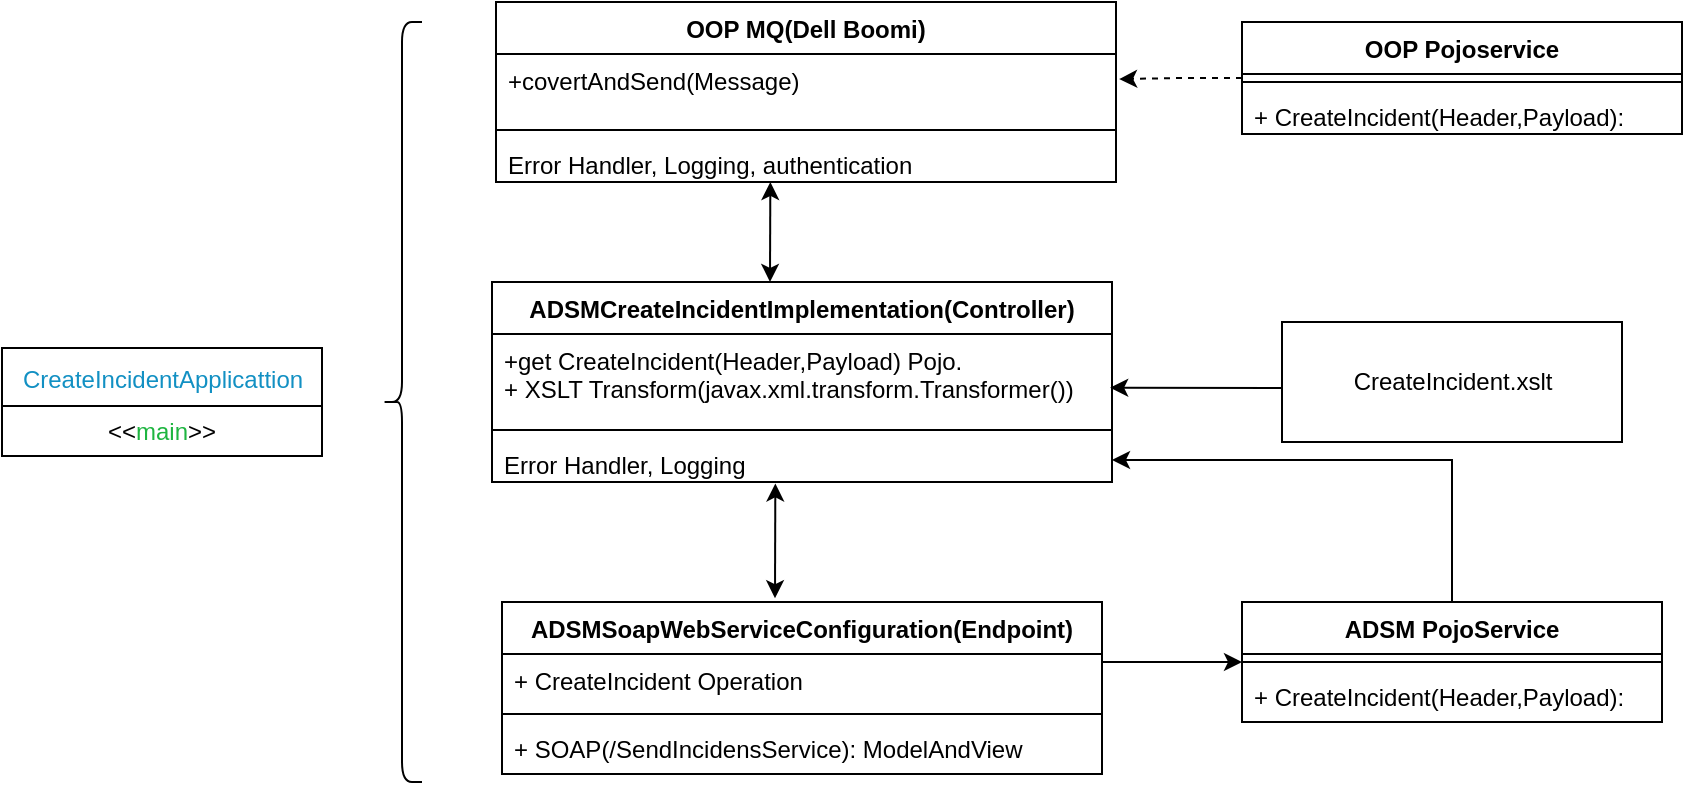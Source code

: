 <mxfile version="14.6.9" type="device"><diagram id="AI4RG33stIt3J5VLTC7x" name="Page-1"><mxGraphModel dx="1422" dy="664" grid="1" gridSize="10" guides="1" tooltips="1" connect="1" arrows="1" fold="1" page="1" pageScale="1" pageWidth="1169" pageHeight="827" math="0" shadow="0"><root><mxCell id="0"/><mxCell id="1" parent="0"/><mxCell id="O7_Fc92gR8fj-Hz3lfWg-1" value="&lt;p class=&quot;p1&quot; style=&quot;margin: 0px ; font-weight: 400 ; font-stretch: normal ; line-height: normal ; color: rgb(18 , 144 , 195)&quot;&gt;CreateIncidentApplicattion&lt;/p&gt;" style="swimlane;fontStyle=1;align=center;verticalAlign=middle;childLayout=stackLayout;horizontal=1;startSize=29;horizontalStack=0;resizeParent=1;resizeParentMax=0;resizeLast=0;collapsible=0;marginBottom=0;html=1;" parent="1" vertex="1"><mxGeometry x="200" y="243" width="160" height="54" as="geometry"/></mxCell><mxCell id="O7_Fc92gR8fj-Hz3lfWg-2" value="&amp;lt;&amp;lt;&lt;span style=&quot;color: rgb(30 , 181 , 64)&quot;&gt;main&lt;/span&gt;&lt;span&gt;&amp;gt;&amp;gt;&lt;/span&gt;" style="text;html=1;strokeColor=none;fillColor=none;align=center;verticalAlign=middle;spacingLeft=4;spacingRight=4;overflow=hidden;rotatable=0;points=[[0,0.5],[1,0.5]];portConstraint=eastwest;" parent="O7_Fc92gR8fj-Hz3lfWg-1" vertex="1"><mxGeometry y="29" width="160" height="25" as="geometry"/></mxCell><mxCell id="O7_Fc92gR8fj-Hz3lfWg-6" value="ADSMSoapWebServiceConfiguration(Endpoint)" style="swimlane;fontStyle=1;align=center;verticalAlign=top;childLayout=stackLayout;horizontal=1;startSize=26;horizontalStack=0;resizeParent=1;resizeParentMax=0;resizeLast=0;collapsible=1;marginBottom=0;" parent="1" vertex="1"><mxGeometry x="450" y="370" width="300" height="86" as="geometry"/></mxCell><mxCell id="O7_Fc92gR8fj-Hz3lfWg-7" value="+ CreateIncident Operation" style="text;strokeColor=none;fillColor=none;align=left;verticalAlign=top;spacingLeft=4;spacingRight=4;overflow=hidden;rotatable=0;points=[[0,0.5],[1,0.5]];portConstraint=eastwest;" parent="O7_Fc92gR8fj-Hz3lfWg-6" vertex="1"><mxGeometry y="26" width="300" height="26" as="geometry"/></mxCell><mxCell id="O7_Fc92gR8fj-Hz3lfWg-8" value="" style="line;strokeWidth=1;fillColor=none;align=left;verticalAlign=middle;spacingTop=-1;spacingLeft=3;spacingRight=3;rotatable=0;labelPosition=right;points=[];portConstraint=eastwest;" parent="O7_Fc92gR8fj-Hz3lfWg-6" vertex="1"><mxGeometry y="52" width="300" height="8" as="geometry"/></mxCell><mxCell id="O7_Fc92gR8fj-Hz3lfWg-9" value="+ SOAP(/SendIncidensService): ModelAndView" style="text;strokeColor=none;fillColor=none;align=left;verticalAlign=top;spacingLeft=4;spacingRight=4;overflow=hidden;rotatable=0;points=[[0,0.5],[1,0.5]];portConstraint=eastwest;" parent="O7_Fc92gR8fj-Hz3lfWg-6" vertex="1"><mxGeometry y="60" width="300" height="26" as="geometry"/></mxCell><mxCell id="wbIUJf_jvNuxb9dbOdmm-20" style="edgeStyle=orthogonalEdgeStyle;rounded=0;orthogonalLoop=1;jettySize=auto;html=1;exitX=0.5;exitY=0;exitDx=0;exitDy=0;entryX=1;entryY=0.5;entryDx=0;entryDy=0;" edge="1" parent="1" source="O7_Fc92gR8fj-Hz3lfWg-14" target="wbIUJf_jvNuxb9dbOdmm-4"><mxGeometry relative="1" as="geometry"/></mxCell><mxCell id="O7_Fc92gR8fj-Hz3lfWg-14" value="ADSM PojoService" style="swimlane;fontStyle=1;align=center;verticalAlign=top;childLayout=stackLayout;horizontal=1;startSize=26;horizontalStack=0;resizeParent=1;resizeParentMax=0;resizeLast=0;collapsible=1;marginBottom=0;" parent="1" vertex="1"><mxGeometry x="820" y="370" width="210" height="60" as="geometry"/></mxCell><mxCell id="O7_Fc92gR8fj-Hz3lfWg-16" value="" style="line;strokeWidth=1;fillColor=none;align=left;verticalAlign=middle;spacingTop=-1;spacingLeft=3;spacingRight=3;rotatable=0;labelPosition=right;points=[];portConstraint=eastwest;" parent="O7_Fc92gR8fj-Hz3lfWg-14" vertex="1"><mxGeometry y="26" width="210" height="8" as="geometry"/></mxCell><mxCell id="O7_Fc92gR8fj-Hz3lfWg-17" value="+ CreateIncident(Header,Payload):" style="text;strokeColor=none;fillColor=none;align=left;verticalAlign=top;spacingLeft=4;spacingRight=4;overflow=hidden;rotatable=0;points=[[0,0.5],[1,0.5]];portConstraint=eastwest;" parent="O7_Fc92gR8fj-Hz3lfWg-14" vertex="1"><mxGeometry y="34" width="210" height="26" as="geometry"/></mxCell><mxCell id="O7_Fc92gR8fj-Hz3lfWg-35" value="" style="shape=curlyBracket;whiteSpace=wrap;html=1;rounded=1;" parent="1" vertex="1"><mxGeometry x="390" y="80" width="20" height="380" as="geometry"/></mxCell><mxCell id="O7_Fc92gR8fj-Hz3lfWg-36" value="CreateIncident.xslt" style="html=1;" parent="1" vertex="1"><mxGeometry x="840" y="230" width="170" height="60" as="geometry"/></mxCell><mxCell id="wbIUJf_jvNuxb9dbOdmm-1" value="ADSMCreateIncidentImplementation(Controller)" style="swimlane;fontStyle=1;align=center;verticalAlign=top;childLayout=stackLayout;horizontal=1;startSize=26;horizontalStack=0;resizeParent=1;resizeParentMax=0;resizeLast=0;collapsible=1;marginBottom=0;" vertex="1" parent="1"><mxGeometry x="445" y="210" width="310" height="100" as="geometry"/></mxCell><mxCell id="wbIUJf_jvNuxb9dbOdmm-2" value="+get CreateIncident(Header,Payload) Pojo.&#10;+ XSLT Transform(javax.xml.transform.Transformer())" style="text;strokeColor=none;fillColor=none;align=left;verticalAlign=top;spacingLeft=4;spacingRight=4;overflow=hidden;rotatable=0;points=[[0,0.5],[1,0.5]];portConstraint=eastwest;" vertex="1" parent="wbIUJf_jvNuxb9dbOdmm-1"><mxGeometry y="26" width="310" height="44" as="geometry"/></mxCell><mxCell id="wbIUJf_jvNuxb9dbOdmm-3" value="" style="line;strokeWidth=1;fillColor=none;align=left;verticalAlign=middle;spacingTop=-1;spacingLeft=3;spacingRight=3;rotatable=0;labelPosition=right;points=[];portConstraint=eastwest;" vertex="1" parent="wbIUJf_jvNuxb9dbOdmm-1"><mxGeometry y="70" width="310" height="8" as="geometry"/></mxCell><mxCell id="wbIUJf_jvNuxb9dbOdmm-4" value="Error Handler, Logging" style="text;strokeColor=none;fillColor=none;align=left;verticalAlign=top;spacingLeft=4;spacingRight=4;overflow=hidden;rotatable=0;points=[[0,0.5],[1,0.5]];portConstraint=eastwest;" vertex="1" parent="wbIUJf_jvNuxb9dbOdmm-1"><mxGeometry y="78" width="310" height="22" as="geometry"/></mxCell><mxCell id="wbIUJf_jvNuxb9dbOdmm-6" value="OOP MQ(Dell Boomi)" style="swimlane;fontStyle=1;align=center;verticalAlign=top;childLayout=stackLayout;horizontal=1;startSize=26;horizontalStack=0;resizeParent=1;resizeParentMax=0;resizeLast=0;collapsible=1;marginBottom=0;" vertex="1" parent="1"><mxGeometry x="447" y="70" width="310" height="90" as="geometry"/></mxCell><mxCell id="wbIUJf_jvNuxb9dbOdmm-7" value="+covertAndSend(Message)" style="text;strokeColor=none;fillColor=none;align=left;verticalAlign=top;spacingLeft=4;spacingRight=4;overflow=hidden;rotatable=0;points=[[0,0.5],[1,0.5]];portConstraint=eastwest;" vertex="1" parent="wbIUJf_jvNuxb9dbOdmm-6"><mxGeometry y="26" width="310" height="34" as="geometry"/></mxCell><mxCell id="wbIUJf_jvNuxb9dbOdmm-8" value="" style="line;strokeWidth=1;fillColor=none;align=left;verticalAlign=middle;spacingTop=-1;spacingLeft=3;spacingRight=3;rotatable=0;labelPosition=right;points=[];portConstraint=eastwest;" vertex="1" parent="wbIUJf_jvNuxb9dbOdmm-6"><mxGeometry y="60" width="310" height="8" as="geometry"/></mxCell><mxCell id="wbIUJf_jvNuxb9dbOdmm-9" value="Error Handler, Logging, authentication" style="text;strokeColor=none;fillColor=none;align=left;verticalAlign=top;spacingLeft=4;spacingRight=4;overflow=hidden;rotatable=0;points=[[0,0.5],[1,0.5]];portConstraint=eastwest;" vertex="1" parent="wbIUJf_jvNuxb9dbOdmm-6"><mxGeometry y="68" width="310" height="22" as="geometry"/></mxCell><mxCell id="wbIUJf_jvNuxb9dbOdmm-21" style="edgeStyle=orthogonalEdgeStyle;rounded=0;orthogonalLoop=1;jettySize=auto;html=1;exitX=0;exitY=0.5;exitDx=0;exitDy=0;entryX=1.005;entryY=0.369;entryDx=0;entryDy=0;entryPerimeter=0;dashed=1;" edge="1" parent="1" source="wbIUJf_jvNuxb9dbOdmm-10" target="wbIUJf_jvNuxb9dbOdmm-7"><mxGeometry relative="1" as="geometry"/></mxCell><mxCell id="wbIUJf_jvNuxb9dbOdmm-10" value="OOP Pojoservice" style="swimlane;fontStyle=1;align=center;verticalAlign=top;childLayout=stackLayout;horizontal=1;startSize=26;horizontalStack=0;resizeParent=1;resizeParentMax=0;resizeLast=0;collapsible=1;marginBottom=0;" vertex="1" parent="1"><mxGeometry x="820" y="80" width="220" height="56" as="geometry"/></mxCell><mxCell id="wbIUJf_jvNuxb9dbOdmm-12" value="" style="line;strokeWidth=1;fillColor=none;align=left;verticalAlign=middle;spacingTop=-1;spacingLeft=3;spacingRight=3;rotatable=0;labelPosition=right;points=[];portConstraint=eastwest;" vertex="1" parent="wbIUJf_jvNuxb9dbOdmm-10"><mxGeometry y="26" width="220" height="8" as="geometry"/></mxCell><mxCell id="wbIUJf_jvNuxb9dbOdmm-13" value="+ CreateIncident(Header,Payload):" style="text;strokeColor=none;fillColor=none;align=left;verticalAlign=top;spacingLeft=4;spacingRight=4;overflow=hidden;rotatable=0;points=[[0,0.5],[1,0.5]];portConstraint=eastwest;" vertex="1" parent="wbIUJf_jvNuxb9dbOdmm-10"><mxGeometry y="34" width="220" height="22" as="geometry"/></mxCell><mxCell id="wbIUJf_jvNuxb9dbOdmm-15" value="" style="endArrow=classic;startArrow=classic;html=1;exitX=0.455;exitY=-0.022;exitDx=0;exitDy=0;exitPerimeter=0;entryX=0.457;entryY=1.033;entryDx=0;entryDy=0;entryPerimeter=0;" edge="1" parent="1" source="O7_Fc92gR8fj-Hz3lfWg-6" target="wbIUJf_jvNuxb9dbOdmm-4"><mxGeometry width="50" height="50" relative="1" as="geometry"><mxPoint x="570" y="360" as="sourcePoint"/><mxPoint x="620" y="310" as="targetPoint"/></mxGeometry></mxCell><mxCell id="wbIUJf_jvNuxb9dbOdmm-16" value="" style="endArrow=classic;startArrow=classic;html=1;entryX=0.457;entryY=1.033;entryDx=0;entryDy=0;entryPerimeter=0;" edge="1" parent="1"><mxGeometry width="50" height="50" relative="1" as="geometry"><mxPoint x="584" y="210" as="sourcePoint"/><mxPoint x="584.17" y="159.996" as="targetPoint"/></mxGeometry></mxCell><mxCell id="wbIUJf_jvNuxb9dbOdmm-17" value="" style="endArrow=classic;html=1;entryX=0;entryY=0.5;entryDx=0;entryDy=0;exitX=1;exitY=0.154;exitDx=0;exitDy=0;exitPerimeter=0;" edge="1" parent="1" source="O7_Fc92gR8fj-Hz3lfWg-7" target="O7_Fc92gR8fj-Hz3lfWg-14"><mxGeometry width="50" height="50" relative="1" as="geometry"><mxPoint x="750" y="430" as="sourcePoint"/><mxPoint x="800" y="380" as="targetPoint"/></mxGeometry></mxCell><mxCell id="wbIUJf_jvNuxb9dbOdmm-18" value="" style="endArrow=classic;html=1;entryX=0.997;entryY=0.611;entryDx=0;entryDy=0;entryPerimeter=0;" edge="1" parent="1" target="wbIUJf_jvNuxb9dbOdmm-2"><mxGeometry width="50" height="50" relative="1" as="geometry"><mxPoint x="840" y="263" as="sourcePoint"/><mxPoint x="810" y="260" as="targetPoint"/></mxGeometry></mxCell></root></mxGraphModel></diagram></mxfile>
